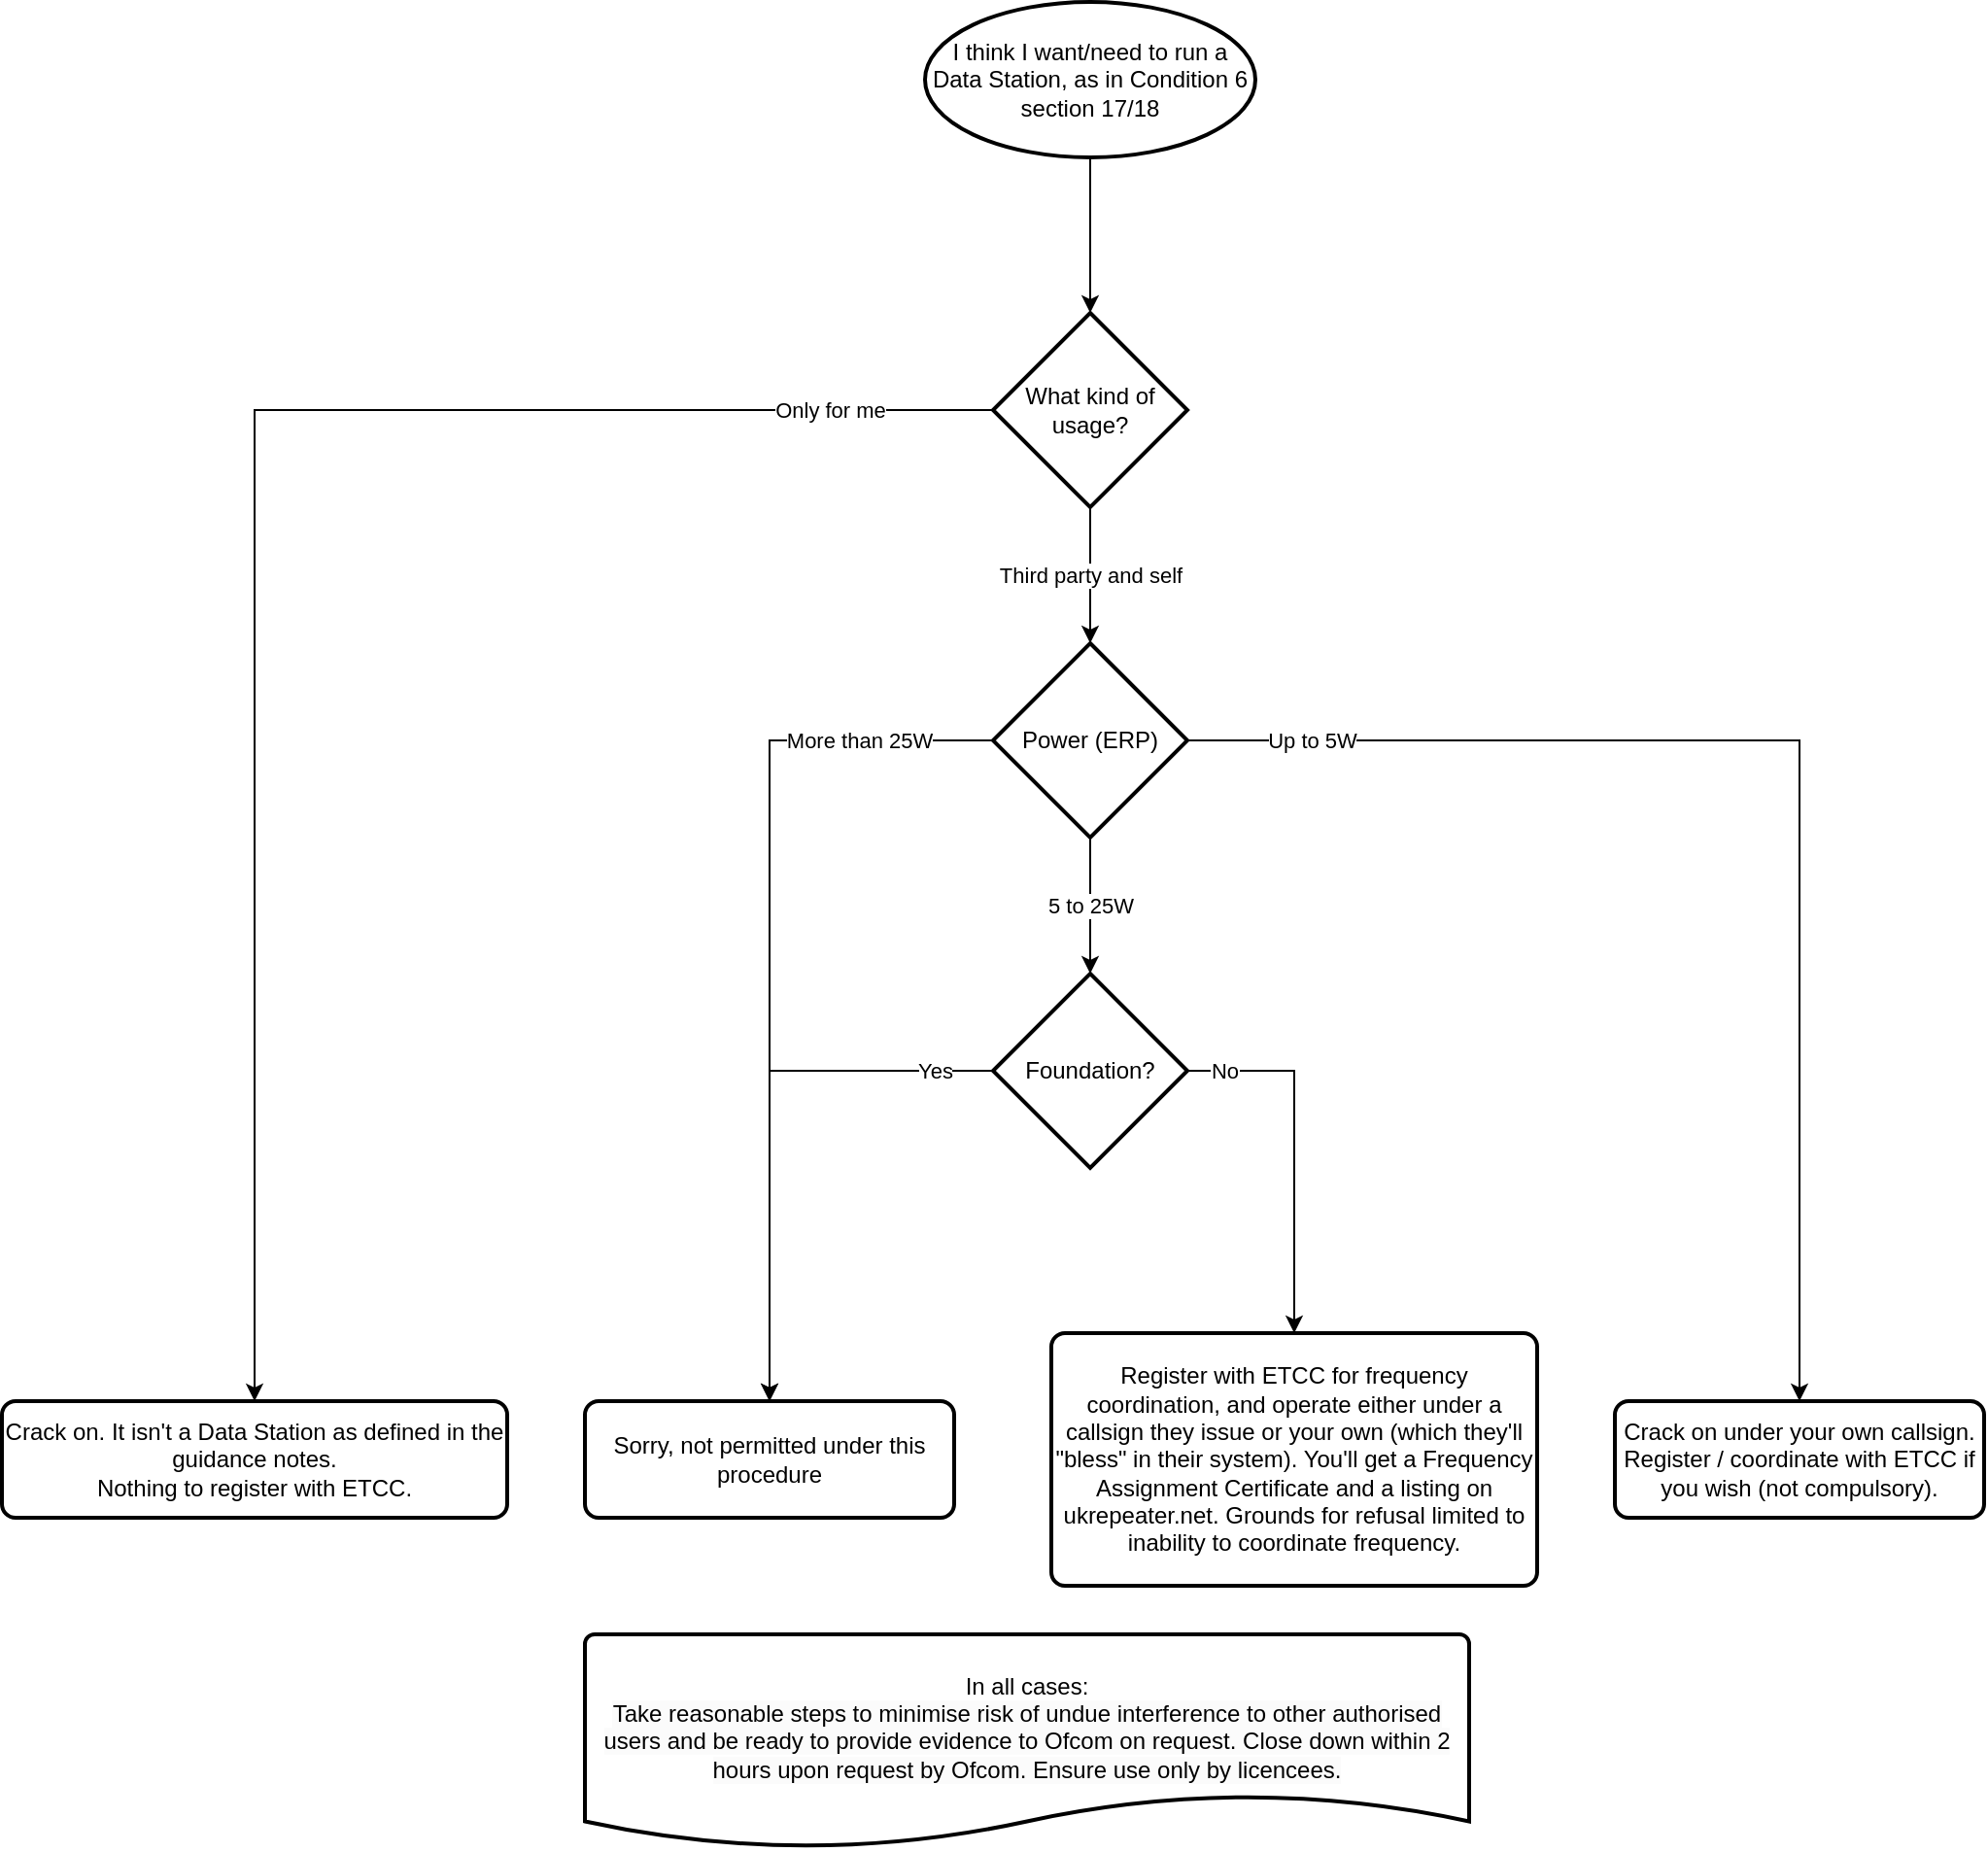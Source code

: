 <mxfile version="23.1.6" type="device">
  <diagram name="Page-1" id="oqy13reSIsExZen3s6Ef">
    <mxGraphModel dx="2924" dy="1146" grid="1" gridSize="10" guides="1" tooltips="1" connect="1" arrows="1" fold="1" page="1" pageScale="1" pageWidth="850" pageHeight="1100" math="0" shadow="0">
      <root>
        <mxCell id="0" />
        <mxCell id="1" parent="0" />
        <mxCell id="gJ4YCFuESwjOgwPPhVvf-1" value="Crack on. It isn&#39;t a Data Station as defined in the guidance notes.&lt;br&gt;Nothing to register with ETCC." style="rounded=1;whiteSpace=wrap;html=1;absoluteArcSize=1;arcSize=14;strokeWidth=2;" parent="1" vertex="1">
          <mxGeometry x="-300" y="820" width="260" height="60" as="geometry" />
        </mxCell>
        <mxCell id="gJ4YCFuESwjOgwPPhVvf-2" value="Crack on under your own callsign.&lt;br&gt;Register / coordinate with ETCC if you wish (not compulsory)." style="rounded=1;whiteSpace=wrap;html=1;absoluteArcSize=1;arcSize=14;strokeWidth=2;" parent="1" vertex="1">
          <mxGeometry x="530" y="820" width="190" height="60" as="geometry" />
        </mxCell>
        <mxCell id="gJ4YCFuESwjOgwPPhVvf-3" value="Register with ETCC for frequency coordination, and operate either under a callsign they issue or your own (which they&#39;ll &quot;bless&quot; in their system). You&#39;ll get a Frequency Assignment Certificate and a listing on ukrepeater.net. Grounds for refusal limited to inability to coordinate frequency." style="rounded=1;whiteSpace=wrap;html=1;absoluteArcSize=1;arcSize=14;strokeWidth=2;" parent="1" vertex="1">
          <mxGeometry x="240" y="785" width="250" height="130" as="geometry" />
        </mxCell>
        <mxCell id="gJ4YCFuESwjOgwPPhVvf-4" value="Sorry, not permitted under this procedure" style="rounded=1;whiteSpace=wrap;html=1;absoluteArcSize=1;arcSize=14;strokeWidth=2;" parent="1" vertex="1">
          <mxGeometry y="820" width="190" height="60" as="geometry" />
        </mxCell>
        <mxCell id="gJ4YCFuESwjOgwPPhVvf-5" value="I think I want/need to run a Data Station, as in Condition 6 section 17/18" style="strokeWidth=2;html=1;shape=mxgraph.flowchart.start_1;whiteSpace=wrap;" parent="1" vertex="1">
          <mxGeometry x="175" y="100" width="170" height="80" as="geometry" />
        </mxCell>
        <mxCell id="gJ4YCFuESwjOgwPPhVvf-12" value="Only for me" style="edgeStyle=orthogonalEdgeStyle;rounded=0;orthogonalLoop=1;jettySize=auto;html=1;exitX=0;exitY=0.5;exitDx=0;exitDy=0;exitPerimeter=0;entryX=0.5;entryY=0;entryDx=0;entryDy=0;" parent="1" source="gJ4YCFuESwjOgwPPhVvf-8" target="gJ4YCFuESwjOgwPPhVvf-1" edge="1">
          <mxGeometry x="-0.811" relative="1" as="geometry">
            <mxPoint as="offset" />
          </mxGeometry>
        </mxCell>
        <mxCell id="gJ4YCFuESwjOgwPPhVvf-8" value="What kind of usage?" style="strokeWidth=2;html=1;shape=mxgraph.flowchart.decision;whiteSpace=wrap;" parent="1" vertex="1">
          <mxGeometry x="210" y="260" width="100" height="100" as="geometry" />
        </mxCell>
        <mxCell id="gJ4YCFuESwjOgwPPhVvf-9" value="Third party and self" style="edgeStyle=orthogonalEdgeStyle;rounded=0;orthogonalLoop=1;jettySize=auto;html=1;exitX=0.5;exitY=1;exitDx=0;exitDy=0;exitPerimeter=0;" parent="1" source="gJ4YCFuESwjOgwPPhVvf-8" target="gJ4YCFuESwjOgwPPhVvf-13" edge="1">
          <mxGeometry relative="1" as="geometry">
            <mxPoint x="200" y="440" as="targetPoint" />
          </mxGeometry>
        </mxCell>
        <mxCell id="gJ4YCFuESwjOgwPPhVvf-11" style="edgeStyle=orthogonalEdgeStyle;rounded=0;orthogonalLoop=1;jettySize=auto;html=1;exitX=0.5;exitY=1;exitDx=0;exitDy=0;exitPerimeter=0;entryX=0.5;entryY=0;entryDx=0;entryDy=0;entryPerimeter=0;" parent="1" source="gJ4YCFuESwjOgwPPhVvf-5" target="gJ4YCFuESwjOgwPPhVvf-8" edge="1">
          <mxGeometry relative="1" as="geometry" />
        </mxCell>
        <mxCell id="gJ4YCFuESwjOgwPPhVvf-26" value="More than 25W" style="edgeStyle=orthogonalEdgeStyle;rounded=0;orthogonalLoop=1;jettySize=auto;html=1;exitX=0;exitY=0.5;exitDx=0;exitDy=0;exitPerimeter=0;entryX=0.5;entryY=0;entryDx=0;entryDy=0;" parent="1" source="gJ4YCFuESwjOgwPPhVvf-13" target="gJ4YCFuESwjOgwPPhVvf-4" edge="1">
          <mxGeometry x="-0.692" relative="1" as="geometry">
            <mxPoint x="1" as="offset" />
          </mxGeometry>
        </mxCell>
        <mxCell id="gJ4YCFuESwjOgwPPhVvf-32" value="Up to 5W" style="edgeStyle=orthogonalEdgeStyle;rounded=0;orthogonalLoop=1;jettySize=auto;html=1;exitX=1;exitY=0.5;exitDx=0;exitDy=0;exitPerimeter=0;entryX=0.5;entryY=0;entryDx=0;entryDy=0;" parent="1" source="gJ4YCFuESwjOgwPPhVvf-13" target="gJ4YCFuESwjOgwPPhVvf-2" edge="1">
          <mxGeometry x="-0.807" relative="1" as="geometry">
            <mxPoint x="1" as="offset" />
          </mxGeometry>
        </mxCell>
        <mxCell id="gJ4YCFuESwjOgwPPhVvf-13" value="Power (ERP)" style="strokeWidth=2;html=1;shape=mxgraph.flowchart.decision;whiteSpace=wrap;" parent="1" vertex="1">
          <mxGeometry x="210" y="430" width="100" height="100" as="geometry" />
        </mxCell>
        <mxCell id="gJ4YCFuESwjOgwPPhVvf-23" value="In all cases:&lt;br&gt;&lt;span style=&quot;color: rgb(0, 0, 0); font-family: Helvetica; font-size: 12px; font-style: normal; font-variant-ligatures: normal; font-variant-caps: normal; font-weight: 400; letter-spacing: normal; orphans: 2; text-align: center; text-indent: 0px; text-transform: none; widows: 2; word-spacing: 0px; -webkit-text-stroke-width: 0px; background-color: rgb(251, 251, 251); text-decoration-thickness: initial; text-decoration-style: initial; text-decoration-color: initial; float: none; display: inline !important;&quot;&gt;Take reasonable steps to minimise risk of undue interference to other authorised users and be ready to provide evidence to Ofcom on request. Close down within 2 hours upon request by Ofcom. Ensure use only by licencees.&lt;/span&gt;&lt;div&gt;&lt;br/&gt;&lt;/div&gt;" style="strokeWidth=2;html=1;shape=mxgraph.flowchart.document2;whiteSpace=wrap;size=0.25;" parent="1" vertex="1">
          <mxGeometry y="940" width="455" height="110" as="geometry" />
        </mxCell>
        <mxCell id="gJ4YCFuESwjOgwPPhVvf-29" value="Yes" style="edgeStyle=orthogonalEdgeStyle;rounded=0;orthogonalLoop=1;jettySize=auto;html=1;exitX=0;exitY=0.5;exitDx=0;exitDy=0;exitPerimeter=0;entryX=0.5;entryY=0;entryDx=0;entryDy=0;" parent="1" source="gJ4YCFuESwjOgwPPhVvf-27" target="gJ4YCFuESwjOgwPPhVvf-4" edge="1">
          <mxGeometry x="-0.789" relative="1" as="geometry">
            <mxPoint as="offset" />
          </mxGeometry>
        </mxCell>
        <mxCell id="gJ4YCFuESwjOgwPPhVvf-31" value="No" style="edgeStyle=orthogonalEdgeStyle;rounded=0;orthogonalLoop=1;jettySize=auto;html=1;exitX=1;exitY=0.5;exitDx=0;exitDy=0;exitPerimeter=0;entryX=0.5;entryY=0;entryDx=0;entryDy=0;" parent="1" source="gJ4YCFuESwjOgwPPhVvf-27" target="gJ4YCFuESwjOgwPPhVvf-3" edge="1">
          <mxGeometry x="-0.805" relative="1" as="geometry">
            <mxPoint as="offset" />
          </mxGeometry>
        </mxCell>
        <mxCell id="gJ4YCFuESwjOgwPPhVvf-27" value="Foundation?" style="strokeWidth=2;html=1;shape=mxgraph.flowchart.decision;whiteSpace=wrap;" parent="1" vertex="1">
          <mxGeometry x="210" y="600" width="100" height="100" as="geometry" />
        </mxCell>
        <mxCell id="gJ4YCFuESwjOgwPPhVvf-30" value="5 to 25W" style="edgeStyle=orthogonalEdgeStyle;rounded=0;orthogonalLoop=1;jettySize=auto;html=1;exitX=0.5;exitY=1;exitDx=0;exitDy=0;exitPerimeter=0;entryX=0.5;entryY=0;entryDx=0;entryDy=0;entryPerimeter=0;" parent="1" source="gJ4YCFuESwjOgwPPhVvf-13" target="gJ4YCFuESwjOgwPPhVvf-27" edge="1">
          <mxGeometry relative="1" as="geometry" />
        </mxCell>
      </root>
    </mxGraphModel>
  </diagram>
</mxfile>
